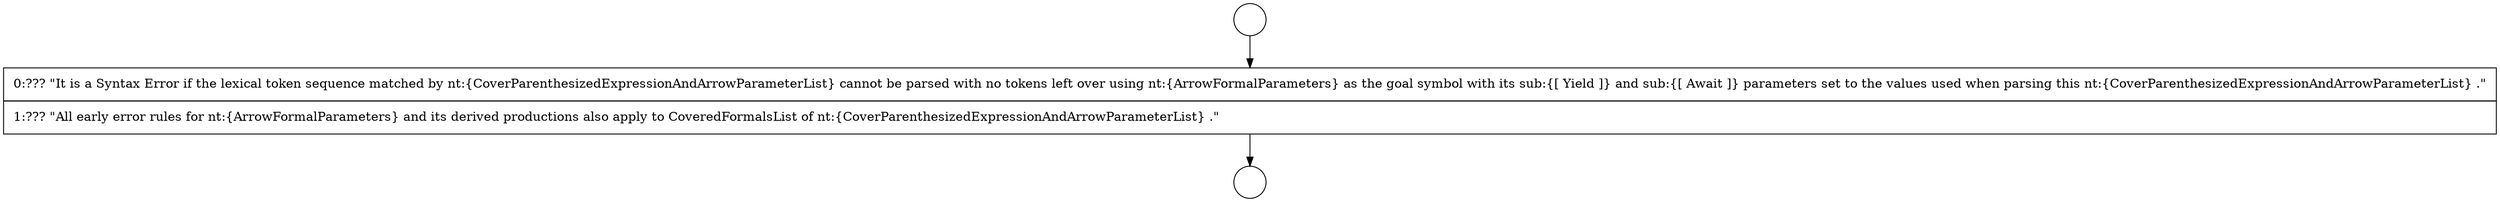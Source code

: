 digraph {
  node17537 [shape=circle label=" " color="black" fillcolor="white" style=filled]
  node17539 [shape=none, margin=0, label=<<font color="black">
    <table border="0" cellborder="1" cellspacing="0" cellpadding="10">
      <tr><td align="left">0:??? &quot;It is a Syntax Error if the lexical token sequence matched by nt:{CoverParenthesizedExpressionAndArrowParameterList} cannot be parsed with no tokens left over using nt:{ArrowFormalParameters} as the goal symbol with its sub:{[ Yield ]} and sub:{[ Await ]} parameters set to the values used when parsing this nt:{CoverParenthesizedExpressionAndArrowParameterList} .&quot;</td></tr>
      <tr><td align="left">1:??? &quot;All early error rules for nt:{ArrowFormalParameters} and its derived productions also apply to CoveredFormalsList of nt:{CoverParenthesizedExpressionAndArrowParameterList} .&quot;</td></tr>
    </table>
  </font>> color="black" fillcolor="white" style=filled]
  node17538 [shape=circle label=" " color="black" fillcolor="white" style=filled]
  node17537 -> node17539 [ color="black"]
  node17539 -> node17538 [ color="black"]
}
